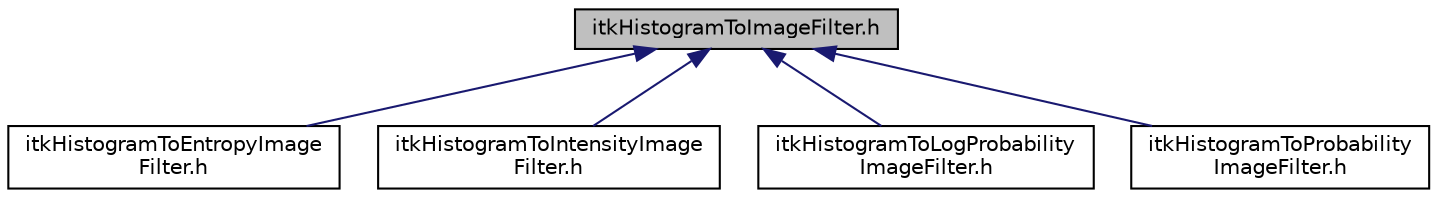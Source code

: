 digraph "itkHistogramToImageFilter.h"
{
 // LATEX_PDF_SIZE
  edge [fontname="Helvetica",fontsize="10",labelfontname="Helvetica",labelfontsize="10"];
  node [fontname="Helvetica",fontsize="10",shape=record];
  Node1 [label="itkHistogramToImageFilter.h",height=0.2,width=0.4,color="black", fillcolor="grey75", style="filled", fontcolor="black",tooltip=" "];
  Node1 -> Node2 [dir="back",color="midnightblue",fontsize="10",style="solid",fontname="Helvetica"];
  Node2 [label="itkHistogramToEntropyImage\lFilter.h",height=0.2,width=0.4,color="black", fillcolor="white", style="filled",URL="$itkHistogramToEntropyImageFilter_8h.html",tooltip=" "];
  Node1 -> Node3 [dir="back",color="midnightblue",fontsize="10",style="solid",fontname="Helvetica"];
  Node3 [label="itkHistogramToIntensityImage\lFilter.h",height=0.2,width=0.4,color="black", fillcolor="white", style="filled",URL="$itkHistogramToIntensityImageFilter_8h.html",tooltip=" "];
  Node1 -> Node4 [dir="back",color="midnightblue",fontsize="10",style="solid",fontname="Helvetica"];
  Node4 [label="itkHistogramToLogProbability\lImageFilter.h",height=0.2,width=0.4,color="black", fillcolor="white", style="filled",URL="$itkHistogramToLogProbabilityImageFilter_8h.html",tooltip=" "];
  Node1 -> Node5 [dir="back",color="midnightblue",fontsize="10",style="solid",fontname="Helvetica"];
  Node5 [label="itkHistogramToProbability\lImageFilter.h",height=0.2,width=0.4,color="black", fillcolor="white", style="filled",URL="$itkHistogramToProbabilityImageFilter_8h.html",tooltip=" "];
}
